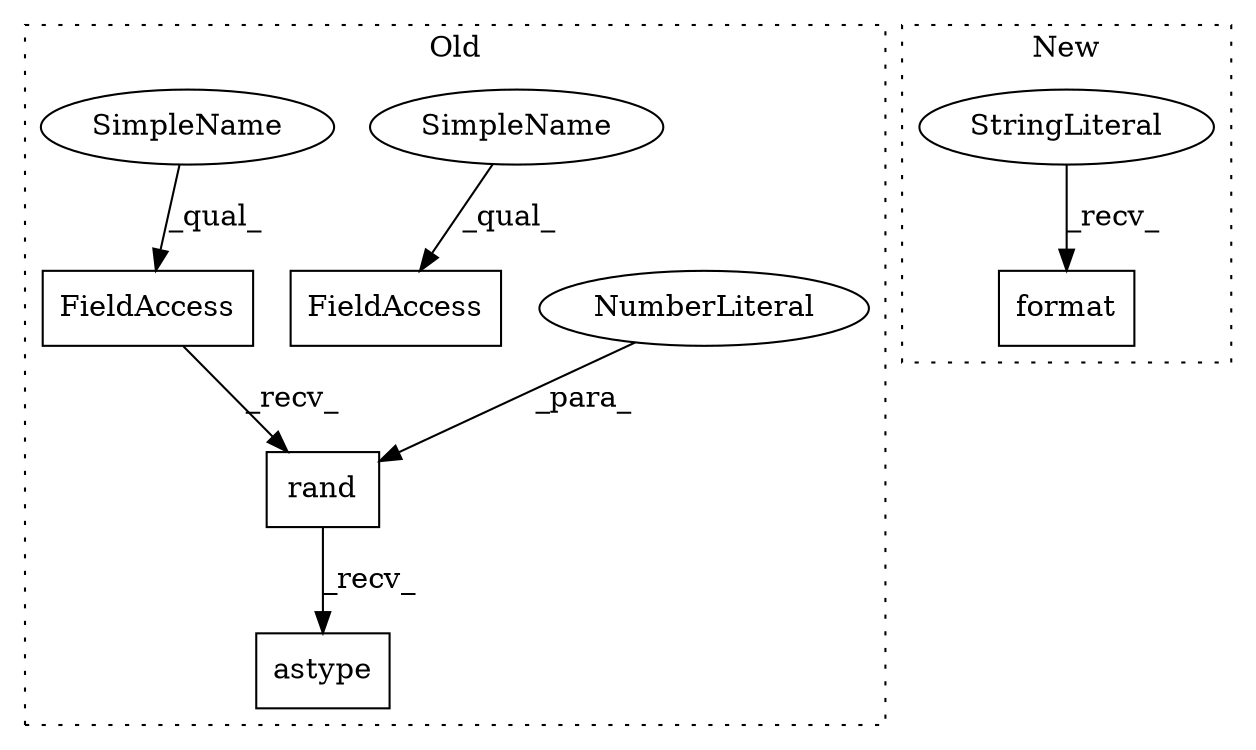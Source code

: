 digraph G {
subgraph cluster0 {
1 [label="rand" a="32" s="2364,2395" l="5,1" shape="box"];
3 [label="NumberLiteral" a="34" s="2394" l="1" shape="ellipse"];
5 [label="FieldAccess" a="22" s="2351" l="12" shape="box"];
6 [label="FieldAccess" a="22" s="1947" l="12" shape="box"];
7 [label="astype" a="32" s="2397,2413" l="7,1" shape="box"];
8 [label="SimpleName" a="42" s="1947" l="5" shape="ellipse"];
9 [label="SimpleName" a="42" s="2351" l="5" shape="ellipse"];
label = "Old";
style="dotted";
}
subgraph cluster1 {
2 [label="format" a="32" s="3511,3550" l="7,1" shape="box"];
4 [label="StringLiteral" a="45" s="3488" l="22" shape="ellipse"];
label = "New";
style="dotted";
}
1 -> 7 [label="_recv_"];
3 -> 1 [label="_para_"];
4 -> 2 [label="_recv_"];
5 -> 1 [label="_recv_"];
8 -> 6 [label="_qual_"];
9 -> 5 [label="_qual_"];
}